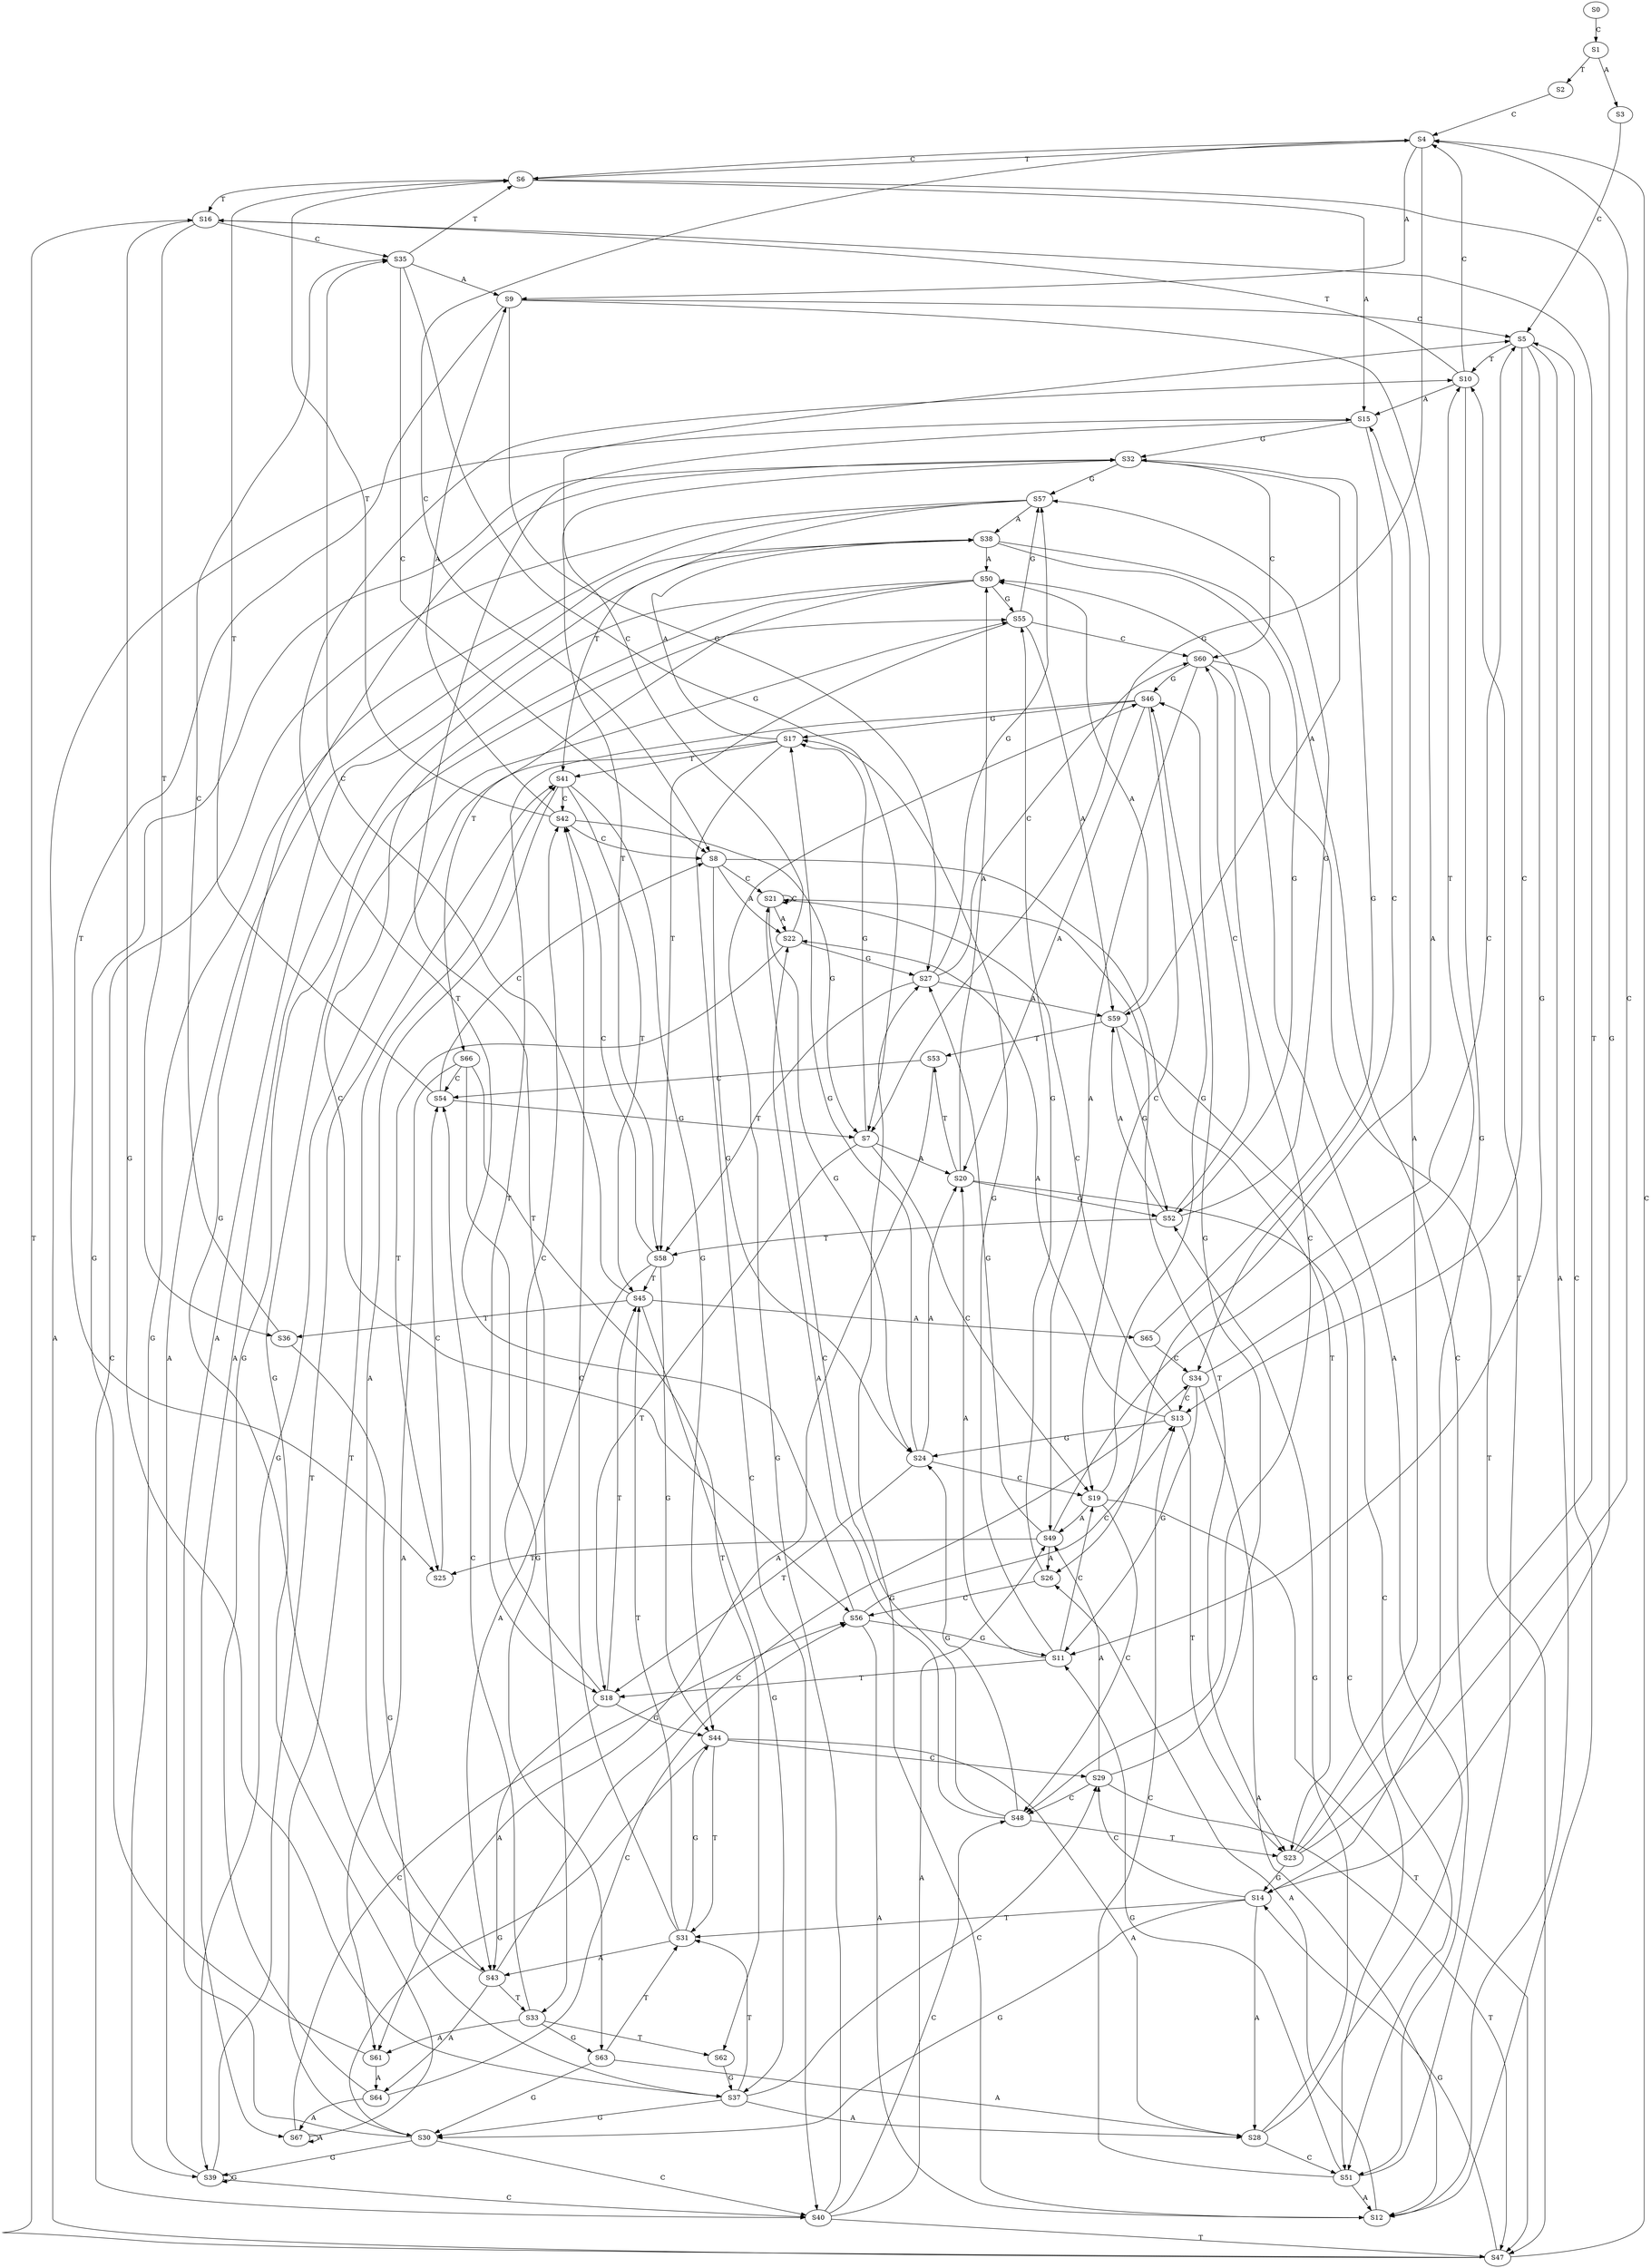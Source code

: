 strict digraph  {
	S0 -> S1 [ label = C ];
	S1 -> S2 [ label = T ];
	S1 -> S3 [ label = A ];
	S2 -> S4 [ label = C ];
	S3 -> S5 [ label = C ];
	S4 -> S6 [ label = T ];
	S4 -> S7 [ label = G ];
	S4 -> S8 [ label = C ];
	S4 -> S9 [ label = A ];
	S5 -> S10 [ label = T ];
	S5 -> S11 [ label = G ];
	S5 -> S12 [ label = A ];
	S5 -> S13 [ label = C ];
	S6 -> S14 [ label = G ];
	S6 -> S4 [ label = C ];
	S6 -> S15 [ label = A ];
	S6 -> S16 [ label = T ];
	S7 -> S17 [ label = G ];
	S7 -> S18 [ label = T ];
	S7 -> S19 [ label = C ];
	S7 -> S20 [ label = A ];
	S8 -> S21 [ label = C ];
	S8 -> S22 [ label = A ];
	S8 -> S23 [ label = T ];
	S8 -> S24 [ label = G ];
	S9 -> S25 [ label = T ];
	S9 -> S5 [ label = C ];
	S9 -> S26 [ label = A ];
	S9 -> S27 [ label = G ];
	S10 -> S15 [ label = A ];
	S10 -> S4 [ label = C ];
	S10 -> S16 [ label = T ];
	S10 -> S14 [ label = G ];
	S11 -> S17 [ label = G ];
	S11 -> S20 [ label = A ];
	S11 -> S18 [ label = T ];
	S11 -> S19 [ label = C ];
	S12 -> S27 [ label = G ];
	S12 -> S5 [ label = C ];
	S12 -> S26 [ label = A ];
	S13 -> S21 [ label = C ];
	S13 -> S22 [ label = A ];
	S13 -> S23 [ label = T ];
	S13 -> S24 [ label = G ];
	S14 -> S28 [ label = A ];
	S14 -> S29 [ label = C ];
	S14 -> S30 [ label = G ];
	S14 -> S31 [ label = T ];
	S15 -> S32 [ label = G ];
	S15 -> S33 [ label = T ];
	S15 -> S34 [ label = C ];
	S16 -> S35 [ label = C ];
	S16 -> S36 [ label = T ];
	S16 -> S37 [ label = G ];
	S17 -> S38 [ label = A ];
	S17 -> S39 [ label = G ];
	S17 -> S40 [ label = C ];
	S17 -> S41 [ label = T ];
	S18 -> S42 [ label = C ];
	S18 -> S43 [ label = A ];
	S18 -> S44 [ label = G ];
	S18 -> S45 [ label = T ];
	S19 -> S46 [ label = G ];
	S19 -> S47 [ label = T ];
	S19 -> S48 [ label = C ];
	S19 -> S49 [ label = A ];
	S20 -> S50 [ label = A ];
	S20 -> S51 [ label = C ];
	S20 -> S52 [ label = G ];
	S20 -> S53 [ label = T ];
	S21 -> S24 [ label = G ];
	S21 -> S21 [ label = C ];
	S21 -> S22 [ label = A ];
	S21 -> S23 [ label = T ];
	S22 -> S27 [ label = G ];
	S22 -> S25 [ label = T ];
	S22 -> S5 [ label = C ];
	S23 -> S14 [ label = G ];
	S23 -> S4 [ label = C ];
	S23 -> S16 [ label = T ];
	S23 -> S15 [ label = A ];
	S24 -> S20 [ label = A ];
	S24 -> S17 [ label = G ];
	S24 -> S18 [ label = T ];
	S24 -> S19 [ label = C ];
	S25 -> S54 [ label = C ];
	S26 -> S55 [ label = G ];
	S26 -> S56 [ label = C ];
	S27 -> S57 [ label = G ];
	S27 -> S58 [ label = T ];
	S27 -> S59 [ label = A ];
	S27 -> S60 [ label = C ];
	S28 -> S52 [ label = G ];
	S28 -> S51 [ label = C ];
	S28 -> S50 [ label = A ];
	S29 -> S48 [ label = C ];
	S29 -> S46 [ label = G ];
	S29 -> S47 [ label = T ];
	S29 -> S49 [ label = A ];
	S30 -> S39 [ label = G ];
	S30 -> S40 [ label = C ];
	S30 -> S38 [ label = A ];
	S30 -> S41 [ label = T ];
	S31 -> S42 [ label = C ];
	S31 -> S45 [ label = T ];
	S31 -> S44 [ label = G ];
	S31 -> S43 [ label = A ];
	S32 -> S58 [ label = T ];
	S32 -> S59 [ label = A ];
	S32 -> S60 [ label = C ];
	S32 -> S57 [ label = G ];
	S33 -> S54 [ label = C ];
	S33 -> S61 [ label = A ];
	S33 -> S62 [ label = T ];
	S33 -> S63 [ label = G ];
	S34 -> S11 [ label = G ];
	S34 -> S10 [ label = T ];
	S34 -> S13 [ label = C ];
	S34 -> S12 [ label = A ];
	S35 -> S9 [ label = A ];
	S35 -> S8 [ label = C ];
	S35 -> S7 [ label = G ];
	S35 -> S6 [ label = T ];
	S36 -> S37 [ label = G ];
	S36 -> S35 [ label = C ];
	S37 -> S30 [ label = G ];
	S37 -> S29 [ label = C ];
	S37 -> S31 [ label = T ];
	S37 -> S28 [ label = A ];
	S38 -> S50 [ label = A ];
	S38 -> S52 [ label = G ];
	S38 -> S51 [ label = C ];
	S39 -> S41 [ label = T ];
	S39 -> S40 [ label = C ];
	S39 -> S39 [ label = G ];
	S39 -> S38 [ label = A ];
	S40 -> S47 [ label = T ];
	S40 -> S48 [ label = C ];
	S40 -> S49 [ label = A ];
	S40 -> S46 [ label = G ];
	S41 -> S43 [ label = A ];
	S41 -> S42 [ label = C ];
	S41 -> S44 [ label = G ];
	S41 -> S45 [ label = T ];
	S42 -> S6 [ label = T ];
	S42 -> S7 [ label = G ];
	S42 -> S9 [ label = A ];
	S42 -> S8 [ label = C ];
	S43 -> S33 [ label = T ];
	S43 -> S32 [ label = G ];
	S43 -> S64 [ label = A ];
	S43 -> S34 [ label = C ];
	S44 -> S31 [ label = T ];
	S44 -> S30 [ label = G ];
	S44 -> S28 [ label = A ];
	S44 -> S29 [ label = C ];
	S45 -> S35 [ label = C ];
	S45 -> S37 [ label = G ];
	S45 -> S65 [ label = A ];
	S45 -> S36 [ label = T ];
	S46 -> S17 [ label = G ];
	S46 -> S20 [ label = A ];
	S46 -> S18 [ label = T ];
	S46 -> S19 [ label = C ];
	S47 -> S15 [ label = A ];
	S47 -> S4 [ label = C ];
	S47 -> S16 [ label = T ];
	S47 -> S14 [ label = G ];
	S48 -> S24 [ label = G ];
	S48 -> S22 [ label = A ];
	S48 -> S23 [ label = T ];
	S48 -> S21 [ label = C ];
	S49 -> S27 [ label = G ];
	S49 -> S5 [ label = C ];
	S49 -> S26 [ label = A ];
	S49 -> S25 [ label = T ];
	S50 -> S66 [ label = T ];
	S50 -> S56 [ label = C ];
	S50 -> S67 [ label = A ];
	S50 -> S55 [ label = G ];
	S51 -> S10 [ label = T ];
	S51 -> S11 [ label = G ];
	S51 -> S13 [ label = C ];
	S51 -> S12 [ label = A ];
	S52 -> S58 [ label = T ];
	S52 -> S57 [ label = G ];
	S52 -> S59 [ label = A ];
	S52 -> S60 [ label = C ];
	S53 -> S61 [ label = A ];
	S53 -> S54 [ label = C ];
	S54 -> S8 [ label = C ];
	S54 -> S7 [ label = G ];
	S54 -> S6 [ label = T ];
	S55 -> S58 [ label = T ];
	S55 -> S59 [ label = A ];
	S55 -> S60 [ label = C ];
	S55 -> S57 [ label = G ];
	S56 -> S12 [ label = A ];
	S56 -> S13 [ label = C ];
	S56 -> S11 [ label = G ];
	S56 -> S10 [ label = T ];
	S57 -> S38 [ label = A ];
	S57 -> S39 [ label = G ];
	S57 -> S41 [ label = T ];
	S57 -> S40 [ label = C ];
	S58 -> S43 [ label = A ];
	S58 -> S42 [ label = C ];
	S58 -> S44 [ label = G ];
	S58 -> S45 [ label = T ];
	S59 -> S50 [ label = A ];
	S59 -> S51 [ label = C ];
	S59 -> S53 [ label = T ];
	S59 -> S52 [ label = G ];
	S60 -> S48 [ label = C ];
	S60 -> S49 [ label = A ];
	S60 -> S46 [ label = G ];
	S60 -> S47 [ label = T ];
	S61 -> S32 [ label = G ];
	S61 -> S64 [ label = A ];
	S62 -> S37 [ label = G ];
	S63 -> S30 [ label = G ];
	S63 -> S28 [ label = A ];
	S63 -> S31 [ label = T ];
	S64 -> S55 [ label = G ];
	S64 -> S67 [ label = A ];
	S64 -> S56 [ label = C ];
	S65 -> S34 [ label = C ];
	S65 -> S32 [ label = G ];
	S66 -> S61 [ label = A ];
	S66 -> S54 [ label = C ];
	S66 -> S63 [ label = G ];
	S66 -> S62 [ label = T ];
	S67 -> S55 [ label = G ];
	S67 -> S56 [ label = C ];
	S67 -> S67 [ label = A ];
}
